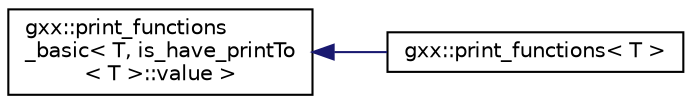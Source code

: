 digraph "Graphical Class Hierarchy"
{
  edge [fontname="Helvetica",fontsize="10",labelfontname="Helvetica",labelfontsize="10"];
  node [fontname="Helvetica",fontsize="10",shape=record];
  rankdir="LR";
  Node1 [label="gxx::print_functions\l_basic\< T, is_have_printTo\l\< T \>::value \>",height=0.2,width=0.4,color="black", fillcolor="white", style="filled",URL="$structgxx_1_1print__functions__basic.html"];
  Node1 -> Node2 [dir="back",color="midnightblue",fontsize="10",style="solid",fontname="Helvetica"];
  Node2 [label="gxx::print_functions\< T \>",height=0.2,width=0.4,color="black", fillcolor="white", style="filled",URL="$structgxx_1_1print__functions.html"];
}
